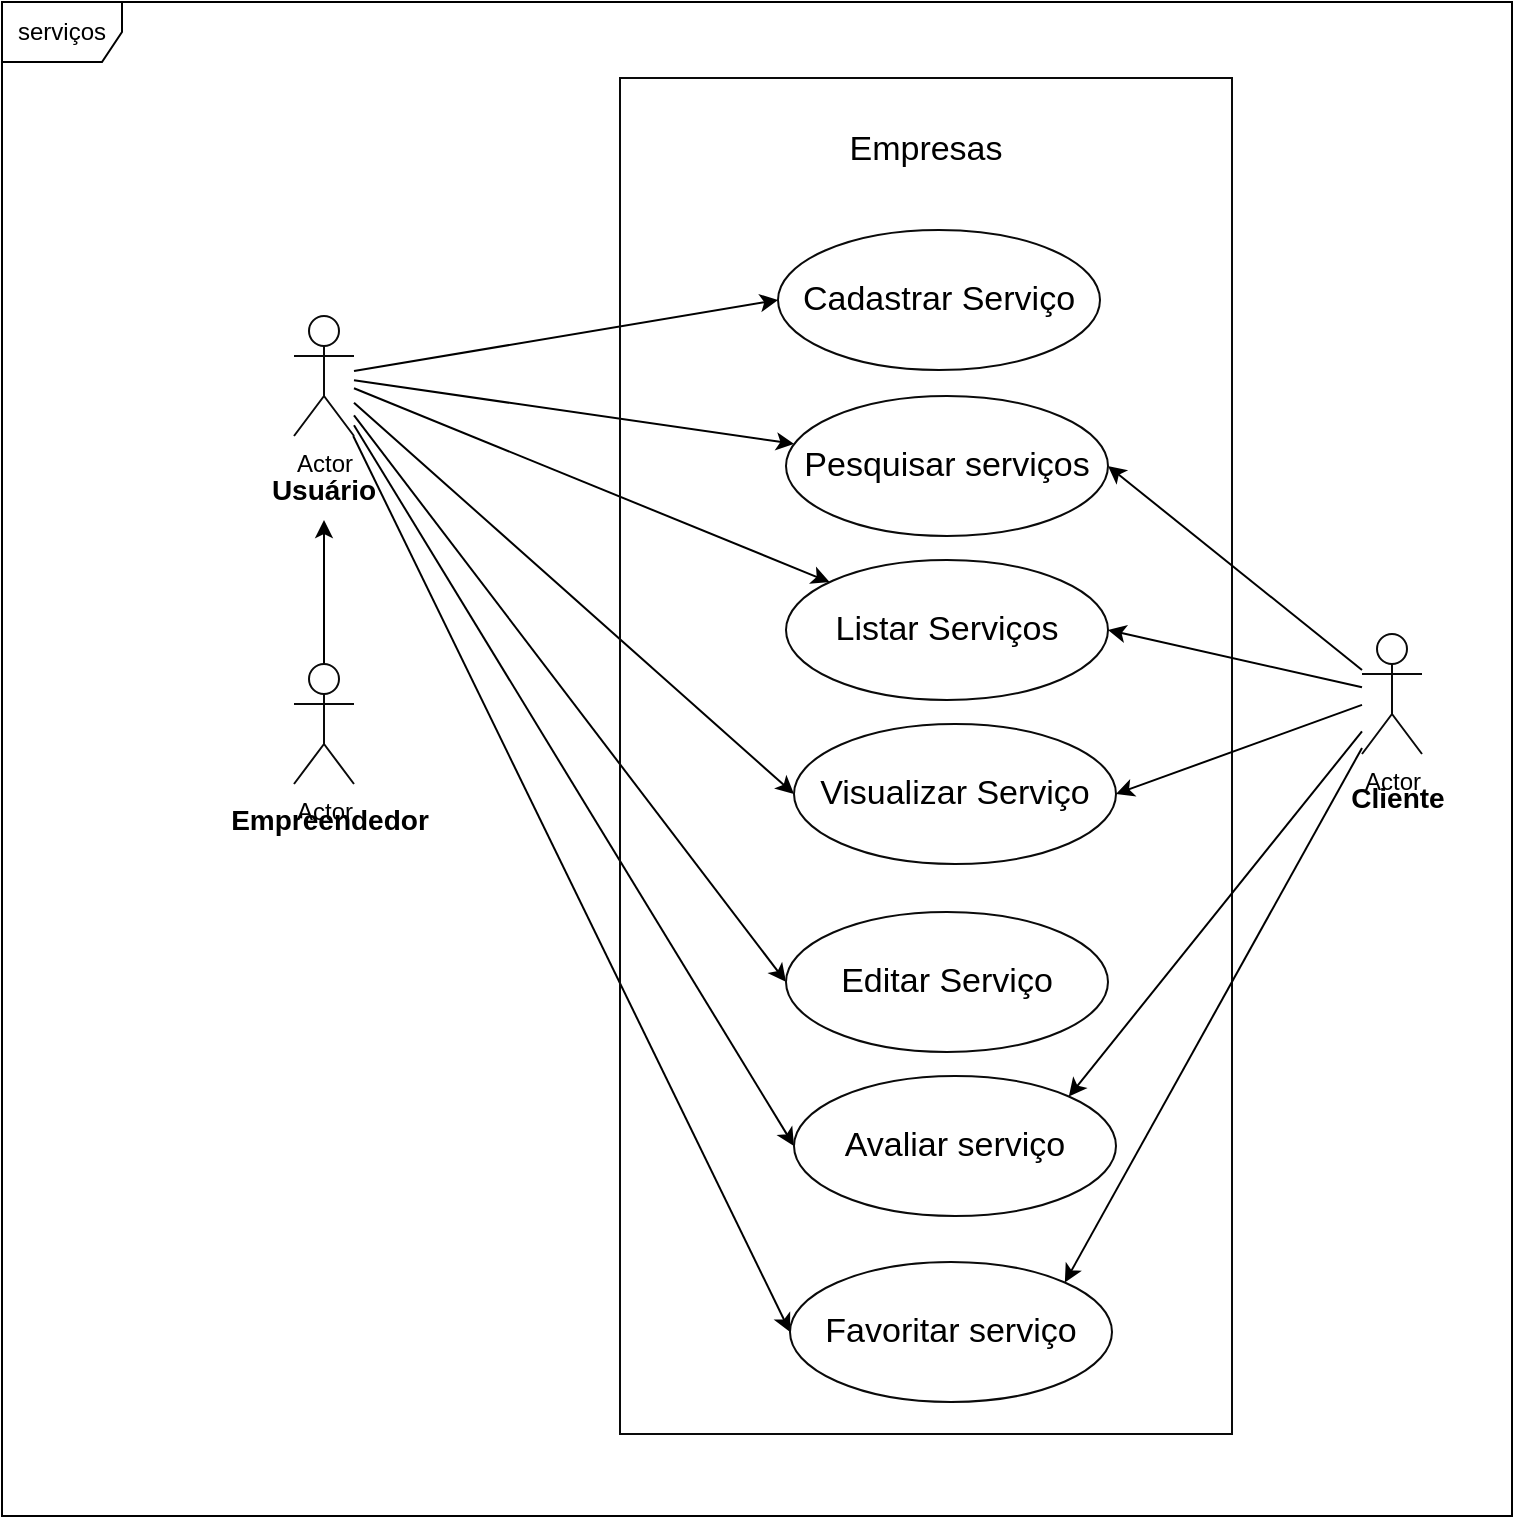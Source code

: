 <mxfile>
    <diagram id="DLjmupUZ2m6u4R_Xzwk4" name="Page-1">
        <mxGraphModel dx="396" dy="201" grid="0" gridSize="10" guides="1" tooltips="1" connect="1" arrows="1" fold="1" page="1" pageScale="1" pageWidth="850" pageHeight="1100" background="#ffffff" math="0" shadow="0">
            <root>
                <mxCell id="0"/>
                <mxCell id="1" parent="0"/>
                <mxCell id="22" value="serviços" style="shape=umlFrame;whiteSpace=wrap;html=1;strokeColor=#000000;" parent="1" vertex="1">
                    <mxGeometry x="54" y="67" width="755" height="757" as="geometry"/>
                </mxCell>
                <mxCell id="37" style="edgeStyle=none;html=1;entryX=0;entryY=0.5;entryDx=0;entryDy=0;strokeColor=#000000;fontSize=17;fontColor=#000000;" parent="1" source="23" target="33" edge="1">
                    <mxGeometry relative="1" as="geometry"/>
                </mxCell>
                <mxCell id="38" style="edgeStyle=none;html=1;strokeColor=#000000;fontSize=17;fontColor=#000000;" parent="1" source="23" target="36" edge="1">
                    <mxGeometry relative="1" as="geometry"/>
                </mxCell>
                <mxCell id="39" style="edgeStyle=none;html=1;entryX=0;entryY=0.5;entryDx=0;entryDy=0;strokeColor=#000000;fontSize=17;fontColor=#000000;" parent="1" source="23" target="34" edge="1">
                    <mxGeometry relative="1" as="geometry"/>
                </mxCell>
                <mxCell id="40" style="edgeStyle=none;html=1;strokeColor=#000000;fontSize=17;fontColor=#000000;entryX=0;entryY=0.5;entryDx=0;entryDy=0;" parent="1" source="23" target="35" edge="1">
                    <mxGeometry relative="1" as="geometry"/>
                </mxCell>
                <mxCell id="48" style="edgeStyle=none;html=1;entryX=0;entryY=0.5;entryDx=0;entryDy=0;strokeColor=#000000;" parent="1" source="23" target="46" edge="1">
                    <mxGeometry relative="1" as="geometry"/>
                </mxCell>
                <mxCell id="49" style="edgeStyle=none;html=1;entryX=0;entryY=0.5;entryDx=0;entryDy=0;strokeColor=#000000;" parent="1" source="23" target="45" edge="1">
                    <mxGeometry relative="1" as="geometry"/>
                </mxCell>
                <mxCell id="53" style="edgeStyle=none;html=1;strokeColor=#000000;" parent="1" source="23" target="52" edge="1">
                    <mxGeometry relative="1" as="geometry"/>
                </mxCell>
                <mxCell id="23" value="Actor" style="shape=umlActor;verticalLabelPosition=bottom;verticalAlign=top;html=1;strokeColor=#0A0A0A;" parent="1" vertex="1">
                    <mxGeometry x="200" y="224" width="30" height="60" as="geometry"/>
                </mxCell>
                <mxCell id="24" value="&lt;font size=&quot;1&quot; color=&quot;#000000&quot;&gt;&lt;b style=&quot;font-size: 14px;&quot;&gt;Usuário&lt;/b&gt;&lt;/font&gt;" style="text;html=1;align=center;verticalAlign=middle;whiteSpace=wrap;rounded=0;" parent="1" vertex="1">
                    <mxGeometry x="185" y="296" width="60" height="30" as="geometry"/>
                </mxCell>
                <mxCell id="31" value="" style="edgeStyle=none;html=1;strokeColor=#000000;fontSize=14;fontColor=#000000;" parent="1" source="25" target="24" edge="1">
                    <mxGeometry relative="1" as="geometry"/>
                </mxCell>
                <mxCell id="25" value="Actor" style="shape=umlActor;verticalLabelPosition=bottom;verticalAlign=top;html=1;strokeColor=#0A0A0A;" parent="1" vertex="1">
                    <mxGeometry x="200" y="398" width="30" height="60" as="geometry"/>
                </mxCell>
                <mxCell id="26" value="&lt;font size=&quot;1&quot; color=&quot;#000000&quot;&gt;&lt;b style=&quot;font-size: 14px;&quot;&gt;Empreendedor&lt;/b&gt;&lt;/font&gt;" style="text;html=1;align=center;verticalAlign=middle;whiteSpace=wrap;rounded=0;" parent="1" vertex="1">
                    <mxGeometry x="160" y="461" width="116" height="30" as="geometry"/>
                </mxCell>
                <mxCell id="29" value="" style="rounded=0;whiteSpace=wrap;html=1;strokeColor=#0A0A0A;fontSize=14;fontColor=#000000;fillColor=none;" parent="1" vertex="1">
                    <mxGeometry x="363" y="105" width="306" height="678" as="geometry"/>
                </mxCell>
                <mxCell id="32" value="&lt;font style=&quot;font-size: 17px;&quot;&gt;Empresas&lt;/font&gt;" style="text;html=1;strokeColor=none;fillColor=none;align=center;verticalAlign=middle;whiteSpace=wrap;rounded=0;fontSize=14;fontColor=#000000;" parent="1" vertex="1">
                    <mxGeometry x="486" y="126" width="60" height="30" as="geometry"/>
                </mxCell>
                <mxCell id="33" value="Cadastrar Serviço" style="ellipse;whiteSpace=wrap;html=1;strokeColor=#0A0A0A;fontSize=17;fontColor=#000000;fillColor=none;" parent="1" vertex="1">
                    <mxGeometry x="442" y="181" width="161" height="70" as="geometry"/>
                </mxCell>
                <mxCell id="34" value="Visualizar Serviço" style="ellipse;whiteSpace=wrap;html=1;strokeColor=#0A0A0A;fontSize=17;fontColor=#000000;fillColor=none;" parent="1" vertex="1">
                    <mxGeometry x="450" y="428" width="161" height="70" as="geometry"/>
                </mxCell>
                <mxCell id="35" value="Editar Serviço" style="ellipse;whiteSpace=wrap;html=1;strokeColor=#0A0A0A;fontSize=17;fontColor=#000000;fillColor=none;" parent="1" vertex="1">
                    <mxGeometry x="446" y="522" width="161" height="70" as="geometry"/>
                </mxCell>
                <mxCell id="36" value="Listar Serviços" style="ellipse;whiteSpace=wrap;html=1;strokeColor=#0A0A0A;fontSize=17;fontColor=#000000;fillColor=none;" parent="1" vertex="1">
                    <mxGeometry x="446" y="346" width="161" height="70" as="geometry"/>
                </mxCell>
                <mxCell id="43" style="edgeStyle=none;html=1;entryX=1;entryY=0.5;entryDx=0;entryDy=0;strokeColor=#000000;fontSize=17;fontColor=#000000;" parent="1" source="41" target="36" edge="1">
                    <mxGeometry relative="1" as="geometry"/>
                </mxCell>
                <mxCell id="44" style="edgeStyle=none;html=1;entryX=1;entryY=0.5;entryDx=0;entryDy=0;strokeColor=#000000;fontSize=17;fontColor=#000000;" parent="1" source="41" target="34" edge="1">
                    <mxGeometry relative="1" as="geometry"/>
                </mxCell>
                <mxCell id="50" style="edgeStyle=none;html=1;entryX=1;entryY=0;entryDx=0;entryDy=0;strokeColor=#000000;" parent="1" source="41" target="45" edge="1">
                    <mxGeometry relative="1" as="geometry"/>
                </mxCell>
                <mxCell id="51" style="edgeStyle=none;html=1;entryX=1;entryY=0;entryDx=0;entryDy=0;strokeColor=#000000;" parent="1" source="41" target="46" edge="1">
                    <mxGeometry relative="1" as="geometry"/>
                </mxCell>
                <mxCell id="54" style="edgeStyle=none;html=1;entryX=1;entryY=0.5;entryDx=0;entryDy=0;strokeColor=#000000;" parent="1" source="41" target="52" edge="1">
                    <mxGeometry relative="1" as="geometry"/>
                </mxCell>
                <mxCell id="41" value="Actor" style="shape=umlActor;verticalLabelPosition=bottom;verticalAlign=top;html=1;strokeColor=#0A0A0A;" parent="1" vertex="1">
                    <mxGeometry x="734" y="383" width="30" height="60" as="geometry"/>
                </mxCell>
                <mxCell id="42" value="&lt;font size=&quot;1&quot; color=&quot;#000000&quot;&gt;&lt;b style=&quot;font-size: 14px;&quot;&gt;Cliente&lt;/b&gt;&lt;/font&gt;" style="text;html=1;align=center;verticalAlign=middle;whiteSpace=wrap;rounded=0;" parent="1" vertex="1">
                    <mxGeometry x="722" y="450" width="60" height="30" as="geometry"/>
                </mxCell>
                <mxCell id="45" value="Avaliar serviço" style="ellipse;whiteSpace=wrap;html=1;strokeColor=#0A0A0A;fontSize=17;fontColor=#000000;fillColor=none;" parent="1" vertex="1">
                    <mxGeometry x="450" y="604" width="161" height="70" as="geometry"/>
                </mxCell>
                <mxCell id="46" value="Favoritar serviço" style="ellipse;whiteSpace=wrap;html=1;strokeColor=#0A0A0A;fontSize=17;fontColor=#000000;fillColor=none;" parent="1" vertex="1">
                    <mxGeometry x="448" y="697" width="161" height="70" as="geometry"/>
                </mxCell>
                <mxCell id="52" value="Pesquisar serviços" style="ellipse;whiteSpace=wrap;html=1;strokeColor=#0A0A0A;fontSize=17;fontColor=#000000;fillColor=none;" parent="1" vertex="1">
                    <mxGeometry x="446" y="264" width="161" height="70" as="geometry"/>
                </mxCell>
            </root>
        </mxGraphModel>
    </diagram>
</mxfile>